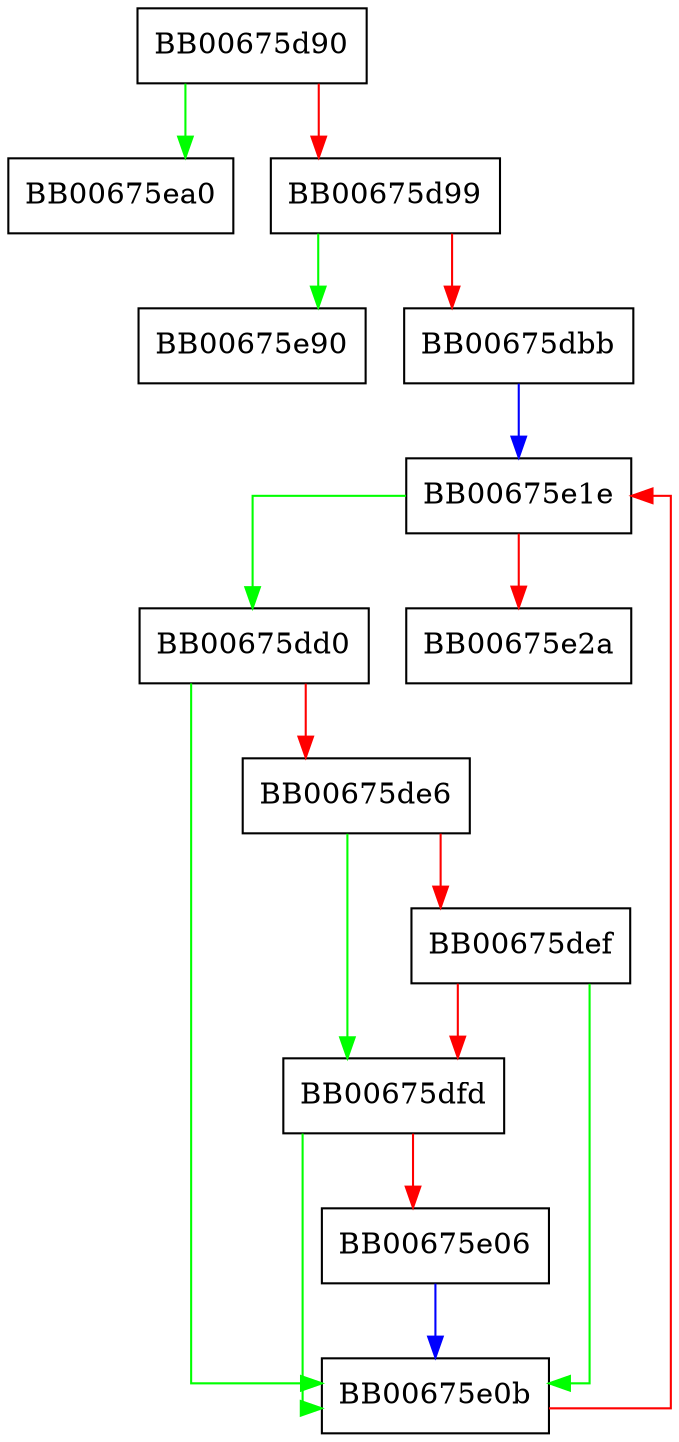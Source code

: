 digraph X509_STORE_free {
  node [shape="box"];
  graph [splines=ortho];
  BB00675d90 -> BB00675ea0 [color="green"];
  BB00675d90 -> BB00675d99 [color="red"];
  BB00675d99 -> BB00675e90 [color="green"];
  BB00675d99 -> BB00675dbb [color="red"];
  BB00675dbb -> BB00675e1e [color="blue"];
  BB00675dd0 -> BB00675e0b [color="green"];
  BB00675dd0 -> BB00675de6 [color="red"];
  BB00675de6 -> BB00675dfd [color="green"];
  BB00675de6 -> BB00675def [color="red"];
  BB00675def -> BB00675e0b [color="green"];
  BB00675def -> BB00675dfd [color="red"];
  BB00675dfd -> BB00675e0b [color="green"];
  BB00675dfd -> BB00675e06 [color="red"];
  BB00675e06 -> BB00675e0b [color="blue"];
  BB00675e0b -> BB00675e1e [color="red"];
  BB00675e1e -> BB00675dd0 [color="green"];
  BB00675e1e -> BB00675e2a [color="red"];
}